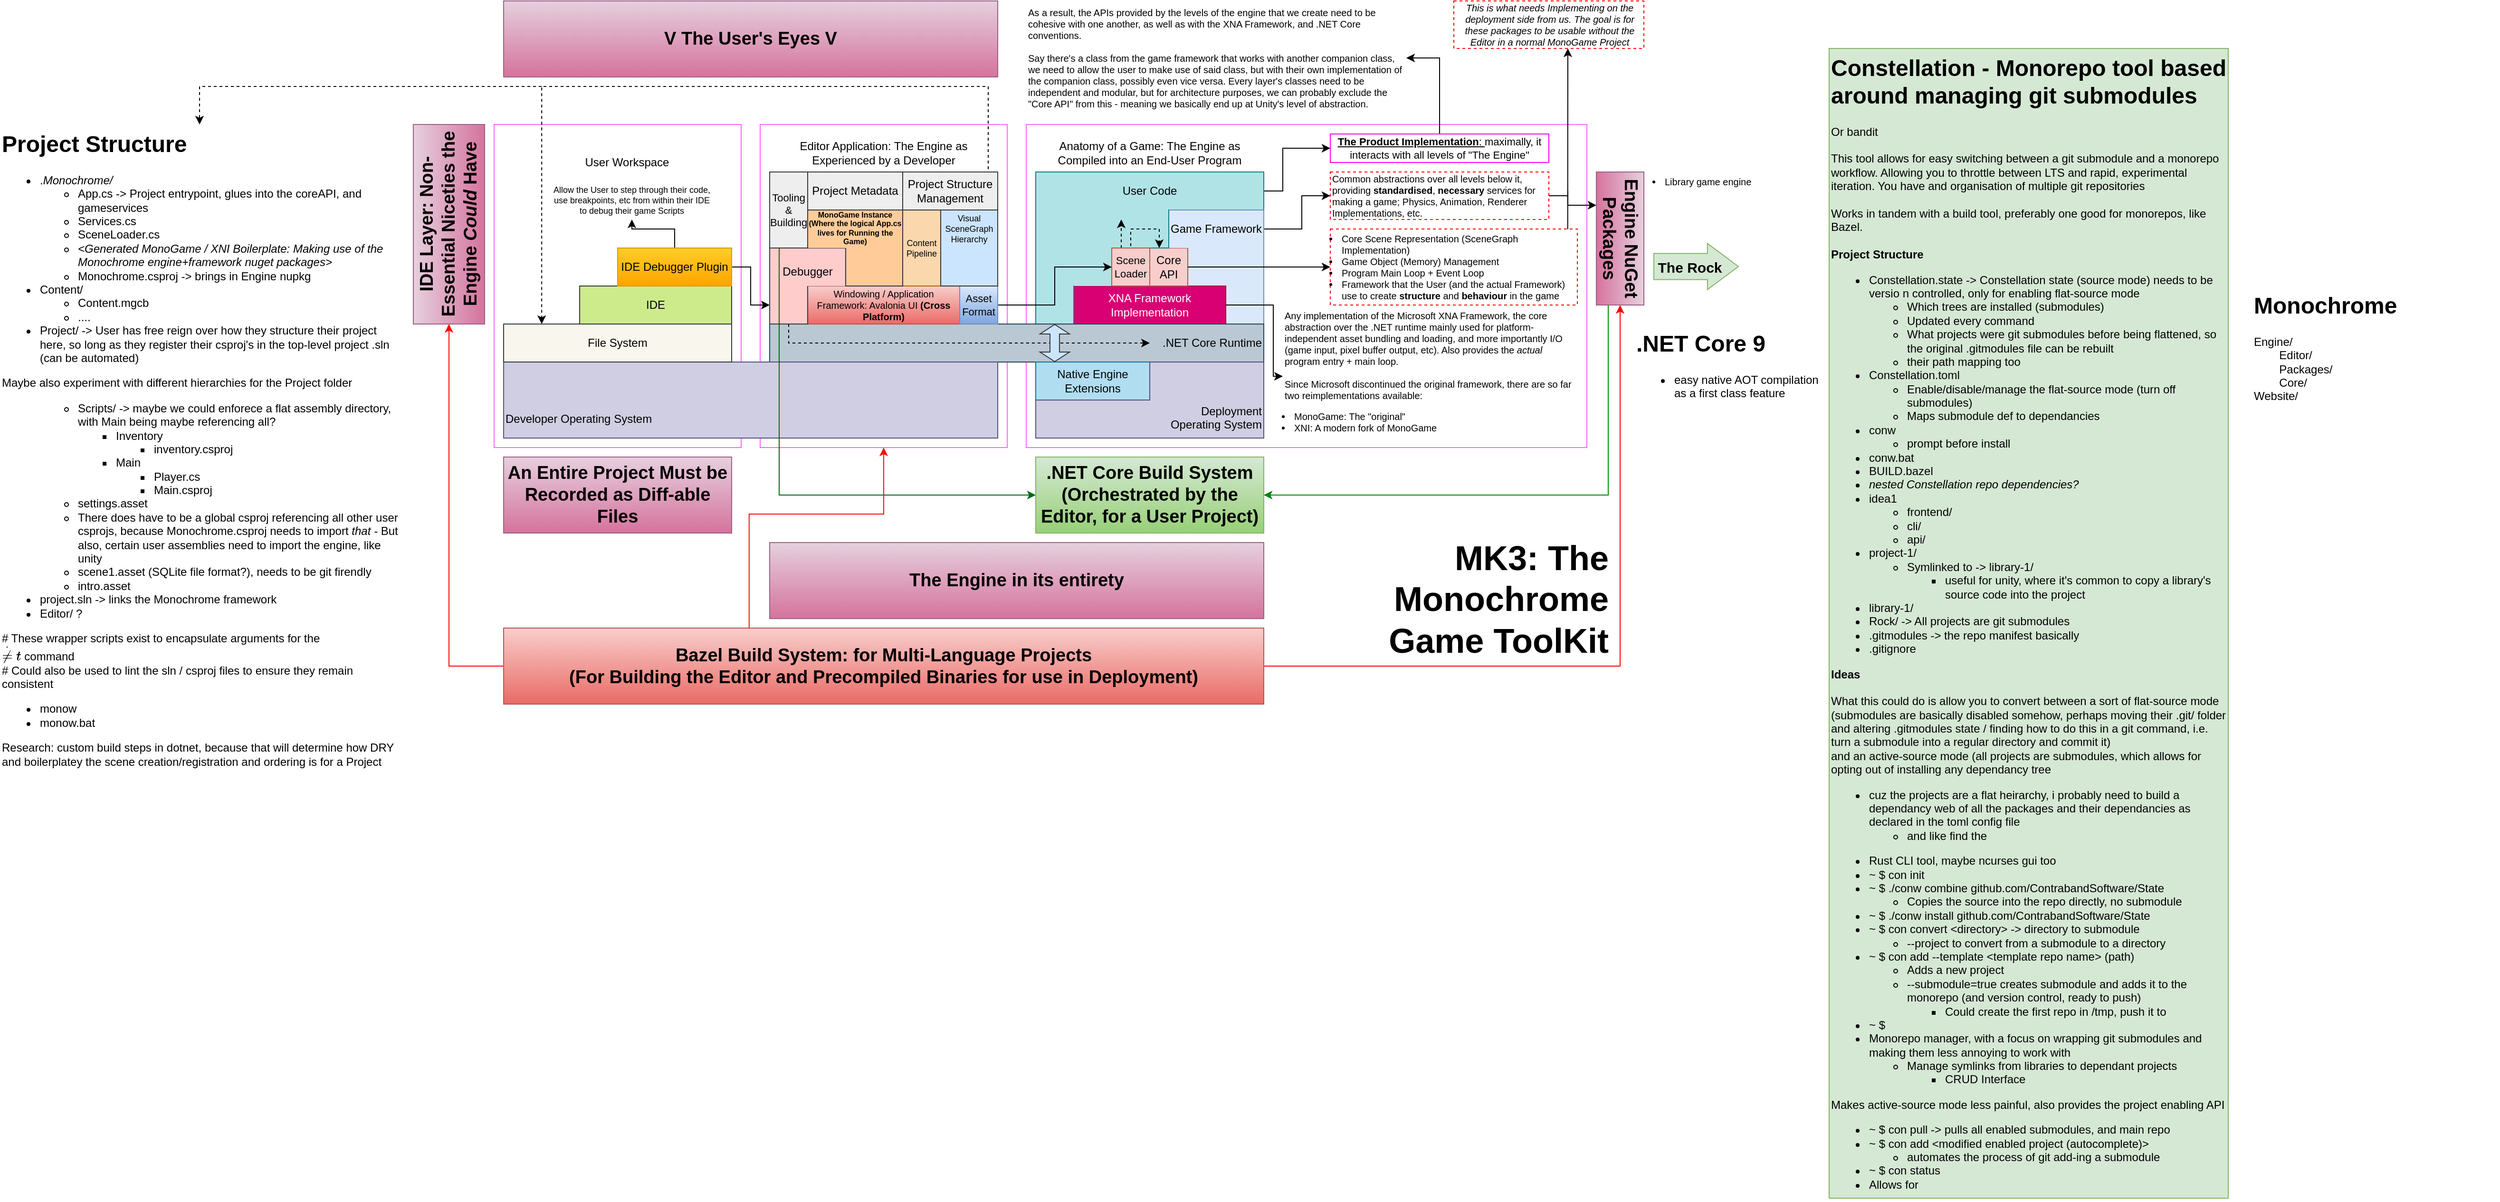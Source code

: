 <mxfile version="25.0.3">
  <diagram name="Page-1" id="nM8cbRk3KZLJgysnEEbO">
    <mxGraphModel dx="1878" dy="629" grid="1" gridSize="10" guides="1" tooltips="1" connect="1" arrows="1" fold="1" page="1" pageScale="1" pageWidth="850" pageHeight="1100" math="0" shadow="0">
      <root>
        <mxCell id="0" />
        <mxCell id="1" parent="0" />
        <mxCell id="u9vShqVt5peOWBlMv1Y0-67" value="" style="rounded=0;whiteSpace=wrap;html=1;fillColor=none;strokeColor=#FF66FF;" parent="1" vertex="1">
          <mxGeometry x="-130" y="150" width="260" height="340" as="geometry" />
        </mxCell>
        <mxCell id="u9vShqVt5peOWBlMv1Y0-78" value="IDE" style="rounded=0;whiteSpace=wrap;html=1;fillColor=#cdeb8b;strokeColor=#36393d;align=center;" parent="1" vertex="1">
          <mxGeometry x="-40" y="320" width="160" height="40" as="geometry" />
        </mxCell>
        <mxCell id="u9vShqVt5peOWBlMv1Y0-55" value="" style="rounded=0;whiteSpace=wrap;html=1;fillColor=none;strokeColor=#FF66FF;" parent="1" vertex="1">
          <mxGeometry x="150" y="150" width="260" height="340" as="geometry" />
        </mxCell>
        <mxCell id="u9vShqVt5peOWBlMv1Y0-54" value="" style="rounded=0;whiteSpace=wrap;html=1;fillColor=none;strokeColor=#FF66FF;" parent="1" vertex="1">
          <mxGeometry x="430" y="150" width="590" height="340" as="geometry" />
        </mxCell>
        <mxCell id="u9vShqVt5peOWBlMv1Y0-36" value="" style="shape=partialRectangle;whiteSpace=wrap;html=1;right=1;top=0;bottom=0;fillColor=#dae8fc;routingCenterX=-0.5;left=0;strokeColor=#6c8ebf;" parent="1" vertex="1">
          <mxGeometry x="640" y="320" width="40" height="40" as="geometry" />
        </mxCell>
        <mxCell id="u9vShqVt5peOWBlMv1Y0-15" value="" style="shape=partialRectangle;whiteSpace=wrap;html=1;right=1;top=0;bottom=0;fillColor=#dae8fc;routingCenterX=-0.5;left=0;strokeColor=#6c8ebf;" parent="1" vertex="1">
          <mxGeometry x="600" y="280" width="80" height="40" as="geometry" />
        </mxCell>
        <mxCell id="u9vShqVt5peOWBlMv1Y0-3" value="Editor Application: The Engine as Experienced by a Developer" style="text;html=1;align=center;verticalAlign=middle;whiteSpace=wrap;rounded=0;" parent="1" vertex="1">
          <mxGeometry x="160" y="160" width="240" height="40" as="geometry" />
        </mxCell>
        <mxCell id="u9vShqVt5peOWBlMv1Y0-4" value="XNA Framework Implementation" style="rounded=0;whiteSpace=wrap;html=1;fillColor=#d80073;fontColor=#ffffff;strokeColor=#A50040;" parent="1" vertex="1">
          <mxGeometry x="480" y="320" width="160" height="40" as="geometry" />
        </mxCell>
        <mxCell id="u9vShqVt5peOWBlMv1Y0-5" value="Core API" style="rounded=0;whiteSpace=wrap;html=1;fillColor=#f8cecc;strokeColor=#b85450;" parent="1" vertex="1">
          <mxGeometry x="560" y="280" width="40" height="40" as="geometry" />
        </mxCell>
        <mxCell id="u9vShqVt5peOWBlMv1Y0-43" style="edgeStyle=orthogonalEdgeStyle;rounded=0;orthogonalLoop=1;jettySize=auto;html=1;exitX=1;exitY=0.5;exitDx=0;exitDy=0;entryX=0;entryY=0.5;entryDx=0;entryDy=0;" parent="1" source="u9vShqVt5peOWBlMv1Y0-9" target="u9vShqVt5peOWBlMv1Y0-32" edge="1">
          <mxGeometry relative="1" as="geometry">
            <Array as="points">
              <mxPoint x="700" y="220" />
              <mxPoint x="700" y="175" />
            </Array>
          </mxGeometry>
        </mxCell>
        <mxCell id="u9vShqVt5peOWBlMv1Y0-9" value="User Code" style="shape=partialRectangle;whiteSpace=wrap;html=1;top=1;left=1;fillColor=#b0e3e6;bottom=0;strokeColor=#0e8088;" parent="1" vertex="1">
          <mxGeometry x="440" y="200" width="240" height="40" as="geometry" />
        </mxCell>
        <mxCell id="u9vShqVt5peOWBlMv1Y0-12" value="" style="shape=partialRectangle;whiteSpace=wrap;html=1;right=0;top=0;bottom=0;fillColor=#b0e3e6;routingCenterX=-0.5;strokeColor=#0e8088;" parent="1" vertex="1">
          <mxGeometry x="440" y="240" width="80" height="80" as="geometry" />
        </mxCell>
        <mxCell id="u9vShqVt5peOWBlMv1Y0-44" style="edgeStyle=orthogonalEdgeStyle;rounded=0;orthogonalLoop=1;jettySize=auto;html=1;exitX=1;exitY=0.5;exitDx=0;exitDy=0;entryX=0;entryY=0.5;entryDx=0;entryDy=0;" parent="1" source="u9vShqVt5peOWBlMv1Y0-14" target="u9vShqVt5peOWBlMv1Y0-34" edge="1">
          <mxGeometry relative="1" as="geometry">
            <Array as="points">
              <mxPoint x="720" y="260" />
              <mxPoint x="720" y="225" />
            </Array>
          </mxGeometry>
        </mxCell>
        <mxCell id="u9vShqVt5peOWBlMv1Y0-14" value="Game Framework" style="shape=partialRectangle;whiteSpace=wrap;html=1;bottom=0;top=1;fillColor=#dae8fc;strokeColor=#6c8ebf;" parent="1" vertex="1">
          <mxGeometry x="580" y="240" width="100" height="40" as="geometry" />
        </mxCell>
        <mxCell id="u9vShqVt5peOWBlMv1Y0-16" value="" style="shape=partialRectangle;whiteSpace=wrap;html=1;right=1;top=0;bottom=1;fillColor=#b0e3e6;routingCenterX=-0.5;left=0;strokeColor=#0e8088;" parent="1" vertex="1">
          <mxGeometry x="520" y="240" width="60" height="40" as="geometry" />
        </mxCell>
        <mxCell id="u9vShqVt5peOWBlMv1Y0-17" value="Anatomy of a Game: The Engine as Compiled into an End-User Program" style="text;html=1;align=center;verticalAlign=middle;whiteSpace=wrap;rounded=0;" parent="1" vertex="1">
          <mxGeometry x="440" y="160" width="240" height="40" as="geometry" />
        </mxCell>
        <mxCell id="u9vShqVt5peOWBlMv1Y0-19" value="" style="shape=partialRectangle;whiteSpace=wrap;html=1;right=1;top=0;bottom=0;fillColor=#b0e3e6;routingCenterX=-0.5;strokeColor=#0e8088;" parent="1" vertex="1">
          <mxGeometry x="440" y="320" width="40" height="40" as="geometry" />
        </mxCell>
        <mxCell id="u9vShqVt5peOWBlMv1Y0-20" value="&lt;div align=&quot;right&quot;&gt;.NET Core Runtime&lt;br&gt;&lt;/div&gt;" style="rounded=0;whiteSpace=wrap;html=1;fillColor=#bac8d3;strokeColor=#23445d;align=right;" parent="1" vertex="1">
          <mxGeometry x="160" y="360" width="520" height="40" as="geometry" />
        </mxCell>
        <mxCell id="u9vShqVt5peOWBlMv1Y0-50" style="edgeStyle=orthogonalEdgeStyle;rounded=0;orthogonalLoop=1;jettySize=auto;html=1;exitX=0.5;exitY=0;exitDx=0;exitDy=0;entryX=1;entryY=0.5;entryDx=0;entryDy=0;" parent="1" source="u9vShqVt5peOWBlMv1Y0-32" target="u9vShqVt5peOWBlMv1Y0-49" edge="1">
          <mxGeometry relative="1" as="geometry" />
        </mxCell>
        <mxCell id="u9vShqVt5peOWBlMv1Y0-32" value="&lt;u&gt;&lt;b&gt;The Product Implementation&lt;/b&gt;: &lt;/u&gt;maximally, it interacts with all levels of &quot;The Engine&quot;" style="text;html=1;align=center;verticalAlign=middle;whiteSpace=wrap;rounded=0;fontSize=11;fillColor=none;strokeColor=#FF00FF;" parent="1" vertex="1">
          <mxGeometry x="750" y="160" width="230" height="30" as="geometry" />
        </mxCell>
        <mxCell id="u9vShqVt5peOWBlMv1Y0-92" style="edgeStyle=orthogonalEdgeStyle;rounded=0;orthogonalLoop=1;jettySize=auto;html=1;exitX=0.961;exitY=0.001;exitDx=0;exitDy=0;entryX=0.6;entryY=1;entryDx=0;entryDy=0;exitPerimeter=0;entryPerimeter=0;" parent="1" source="u9vShqVt5peOWBlMv1Y0-33" target="u9vShqVt5peOWBlMv1Y0-91" edge="1">
          <mxGeometry relative="1" as="geometry">
            <Array as="points" />
          </mxGeometry>
        </mxCell>
        <mxCell id="u9vShqVt5peOWBlMv1Y0-33" value="&lt;ul style=&quot;padding-left: 10px;&quot;&gt;&lt;li&gt;&lt;font&gt;Core Scene Representation (SceneGraph Implementation)&lt;br&gt;&lt;/font&gt;&lt;/li&gt;&lt;li&gt;&lt;font&gt;Game Object (Memory) Management&lt;/font&gt;&lt;/li&gt;&lt;li&gt;&lt;font&gt;Program Main Loop + Event Loop&lt;/font&gt;&lt;/li&gt;&lt;li&gt;&lt;font&gt;Framework that the User (and the actual Framework) use to create &lt;b&gt;structure &lt;/b&gt;and &lt;b&gt;behaviour &lt;/b&gt;in the game&lt;br&gt;&lt;/font&gt;&lt;/li&gt;&lt;/ul&gt;" style="text;html=1;align=left;verticalAlign=middle;whiteSpace=wrap;rounded=0;fontSize=10;strokeColor=#FF0505;dashed=1;" parent="1" vertex="1">
          <mxGeometry x="750" y="260" width="260" height="80" as="geometry" />
        </mxCell>
        <mxCell id="u9vShqVt5peOWBlMv1Y0-93" style="edgeStyle=orthogonalEdgeStyle;rounded=0;orthogonalLoop=1;jettySize=auto;html=1;exitX=1;exitY=0.5;exitDx=0;exitDy=0;endArrow=none;endFill=0;" parent="1" source="u9vShqVt5peOWBlMv1Y0-34" edge="1">
          <mxGeometry relative="1" as="geometry">
            <mxPoint x="1000" y="225.047" as="targetPoint" />
          </mxGeometry>
        </mxCell>
        <mxCell id="u9vShqVt5peOWBlMv1Y0-34" value="&lt;font&gt;Common abstractions over all levels below it, providing &lt;b&gt;standardised&lt;/b&gt;, &lt;b&gt;necessary&lt;/b&gt; services for making a game; Physics, Animation, Renderer Implementations, etc.&lt;br&gt;&lt;/font&gt;" style="text;html=1;align=left;verticalAlign=middle;whiteSpace=wrap;rounded=0;strokeColor=#FF0000;fontSize=10;dashed=1;" parent="1" vertex="1">
          <mxGeometry x="750" y="200" width="230" height="50" as="geometry" />
        </mxCell>
        <mxCell id="u9vShqVt5peOWBlMv1Y0-39" value="Native Engine Extensions" style="rounded=0;whiteSpace=wrap;html=1;fillColor=#b1ddf0;strokeColor=#10739e;" parent="1" vertex="1">
          <mxGeometry x="440" y="400" width="120" height="40" as="geometry" />
        </mxCell>
        <mxCell id="u9vShqVt5peOWBlMv1Y0-40" value="" style="shape=partialRectangle;whiteSpace=wrap;html=1;right=1;top=1;bottom=0;fillColor=#d0cee2;routingCenterX=-0.5;left=1;strokeColor=#56517e;" parent="1" vertex="1">
          <mxGeometry x="560" y="400" width="120" height="40" as="geometry" />
        </mxCell>
        <mxCell id="u9vShqVt5peOWBlMv1Y0-41" value="&#xa;Deployment Operating System&#xa;&#xa;" style="shape=partialRectangle;whiteSpace=wrap;html=1;right=1;top=0;bottom=1;fillColor=#d0cee2;routingCenterX=-0.5;left=0;strokeColor=#56517e;align=right;verticalAlign=middle;spacingTop=11;" parent="1" vertex="1">
          <mxGeometry x="560" y="440" width="120" height="40" as="geometry" />
        </mxCell>
        <mxCell id="u9vShqVt5peOWBlMv1Y0-42" value="" style="shape=partialRectangle;whiteSpace=wrap;html=1;right=0;top=1;bottom=1;fillColor=#d0cee2;routingCenterX=-0.5;left=1;strokeColor=#56517e;align=right;" parent="1" vertex="1">
          <mxGeometry x="440" y="440" width="120" height="40" as="geometry" />
        </mxCell>
        <mxCell id="u9vShqVt5peOWBlMv1Y0-45" value="&lt;div&gt;Any implementation of the Microsoft XNA Framework, the core abstraction over the .NET runtime mainly used for platform-independent asset bundling and loading, and more importantly I/O (game input, pixel buffer output, etc). Also provides the &lt;i&gt;actual &lt;/i&gt;program entry + main loop.&lt;br&gt;&lt;/div&gt;&lt;div&gt;&lt;br&gt;&lt;/div&gt;&lt;div&gt;Since Microsoft discontinued the original framework, there are so far two reimplementations available:&lt;/div&gt;&lt;div&gt;&lt;ul style=&quot;padding-left: 10px;&quot;&gt;&lt;li&gt;MonoGame: The &quot;original&quot;&lt;/li&gt;&lt;li&gt;XNI: A modern fork of MonoGame&lt;br&gt;&lt;/li&gt;&lt;/ul&gt;&lt;/div&gt;" style="text;html=1;align=left;verticalAlign=middle;whiteSpace=wrap;rounded=0;fontSize=10;" parent="1" vertex="1">
          <mxGeometry x="700" y="350" width="310" height="130" as="geometry" />
        </mxCell>
        <mxCell id="u9vShqVt5peOWBlMv1Y0-47" style="edgeStyle=orthogonalEdgeStyle;rounded=0;orthogonalLoop=1;jettySize=auto;html=1;exitX=1;exitY=0.5;exitDx=0;exitDy=0;entryX=0;entryY=0.5;entryDx=0;entryDy=0;" parent="1" source="u9vShqVt5peOWBlMv1Y0-4" target="u9vShqVt5peOWBlMv1Y0-45" edge="1">
          <mxGeometry relative="1" as="geometry">
            <Array as="points">
              <mxPoint x="690" y="340" />
              <mxPoint x="690" y="415" />
            </Array>
          </mxGeometry>
        </mxCell>
        <mxCell id="u9vShqVt5peOWBlMv1Y0-28" style="edgeStyle=orthogonalEdgeStyle;rounded=0;orthogonalLoop=1;jettySize=auto;html=1;exitX=1;exitY=0.5;exitDx=0;exitDy=0;entryX=0;entryY=0.5;entryDx=0;entryDy=0;" parent="1" source="u9vShqVt5peOWBlMv1Y0-5" target="u9vShqVt5peOWBlMv1Y0-33" edge="1">
          <mxGeometry relative="1" as="geometry">
            <mxPoint x="720" y="300" as="targetPoint" />
            <mxPoint x="640" y="300" as="sourcePoint" />
            <Array as="points">
              <mxPoint x="740" y="300" />
              <mxPoint x="740" y="300" />
            </Array>
          </mxGeometry>
        </mxCell>
        <mxCell id="u9vShqVt5peOWBlMv1Y0-49" value="&lt;div&gt;As a result, the APIs provided by the levels of the engine that we create need to be cohesive with one another, as well as with the XNA Framework, and .NET Core conventions.&lt;/div&gt;&lt;div&gt;&lt;br&gt;&lt;/div&gt;&lt;div&gt;Say there&#39;s a class from the game framework that works with another companion class, we need to allow the user to make use of said class, but with their own implementation of the companion class, possibly even vice versa. Every layer&#39;s classes need to be independent and modular, but for architecture purposes, we can probably exclude the &quot;Core API&quot; from this - meaning we basically end up at Unity&#39;s level of abstraction.&lt;br&gt;&lt;/div&gt;" style="text;html=1;align=left;verticalAlign=middle;whiteSpace=wrap;rounded=0;fontSize=10;" parent="1" vertex="1">
          <mxGeometry x="430" y="20" width="400" height="120" as="geometry" />
        </mxCell>
        <mxCell id="u9vShqVt5peOWBlMv1Y0-59" style="edgeStyle=orthogonalEdgeStyle;rounded=0;orthogonalLoop=1;jettySize=auto;html=1;entryX=0.167;entryY=0.25;entryDx=0;entryDy=0;dashed=1;exitX=0.25;exitY=0;exitDx=0;exitDy=0;entryPerimeter=0;" parent="1" source="u9vShqVt5peOWBlMv1Y0-51" target="u9vShqVt5peOWBlMv1Y0-16" edge="1">
          <mxGeometry relative="1" as="geometry">
            <mxPoint x="500" y="260" as="sourcePoint" />
            <Array as="points">
              <mxPoint x="530" y="260" />
              <mxPoint x="530" y="260" />
            </Array>
          </mxGeometry>
        </mxCell>
        <mxCell id="u9vShqVt5peOWBlMv1Y0-61" style="edgeStyle=orthogonalEdgeStyle;rounded=0;orthogonalLoop=1;jettySize=auto;html=1;entryX=0.25;entryY=0;entryDx=0;entryDy=0;dashed=1;exitX=0.5;exitY=1;exitDx=0;exitDy=0;" parent="1" source="u9vShqVt5peOWBlMv1Y0-16" target="u9vShqVt5peOWBlMv1Y0-5" edge="1">
          <mxGeometry relative="1" as="geometry">
            <mxPoint x="510" y="260" as="sourcePoint" />
            <Array as="points">
              <mxPoint x="540" y="280" />
              <mxPoint x="540" y="260" />
              <mxPoint x="570" y="260" />
            </Array>
          </mxGeometry>
        </mxCell>
        <mxCell id="u9vShqVt5peOWBlMv1Y0-51" value="Scene Loader" style="rounded=0;whiteSpace=wrap;html=1;fillColor=#f8cecc;strokeColor=#b85450;fontSize=11;" parent="1" vertex="1">
          <mxGeometry x="520" y="280" width="40" height="40" as="geometry" />
        </mxCell>
        <mxCell id="u9vShqVt5peOWBlMv1Y0-66" value="" style="endArrow=classic;html=1;rounded=0;dashed=1;" parent="1" edge="1">
          <mxGeometry width="50" height="50" relative="1" as="geometry">
            <mxPoint x="180" y="360" as="sourcePoint" />
            <mxPoint x="560" y="380" as="targetPoint" />
            <Array as="points">
              <mxPoint x="180" y="380" />
            </Array>
          </mxGeometry>
        </mxCell>
        <mxCell id="u9vShqVt5peOWBlMv1Y0-52" value="" style="shape=partialRectangle;whiteSpace=wrap;html=1;right=1;top=1;bottom=0;fillColor=#d0cee2;routingCenterX=-0.5;left=1;strokeColor=#56517e;align=center;" parent="1" vertex="1">
          <mxGeometry x="-120" y="400" width="520" height="40" as="geometry" />
        </mxCell>
        <mxCell id="u9vShqVt5peOWBlMv1Y0-53" value="Developer Operating System" style="shape=partialRectangle;whiteSpace=wrap;html=1;right=1;top=0;bottom=1;fillColor=#d0cee2;routingCenterX=-0.5;left=1;strokeColor=#56517e;align=left;" parent="1" vertex="1">
          <mxGeometry x="-120" y="440" width="520" height="40" as="geometry" />
        </mxCell>
        <mxCell id="u9vShqVt5peOWBlMv1Y0-56" value="Windowing / Application Framework: Avalonia UI &lt;b&gt;(Cross Platform)&lt;/b&gt;" style="rounded=0;whiteSpace=wrap;html=1;fillColor=#f8cecc;strokeColor=#b85450;gradientColor=#ea6b66;fontSize=10;" parent="1" vertex="1">
          <mxGeometry x="200" y="320" width="160" height="40" as="geometry" />
        </mxCell>
        <mxCell id="u9vShqVt5peOWBlMv1Y0-58" style="edgeStyle=orthogonalEdgeStyle;rounded=0;orthogonalLoop=1;jettySize=auto;html=1;exitX=1;exitY=0.5;exitDx=0;exitDy=0;entryX=0;entryY=0.5;entryDx=0;entryDy=0;" parent="1" source="u9vShqVt5peOWBlMv1Y0-57" target="u9vShqVt5peOWBlMv1Y0-51" edge="1">
          <mxGeometry relative="1" as="geometry">
            <Array as="points">
              <mxPoint x="460" y="340" />
              <mxPoint x="460" y="300" />
            </Array>
          </mxGeometry>
        </mxCell>
        <mxCell id="u9vShqVt5peOWBlMv1Y0-57" value="Asset Format" style="rounded=0;whiteSpace=wrap;html=1;fillColor=#dae8fc;strokeColor=#6c8ebf;gradientColor=#7ea6e0;fontSize=11;" parent="1" vertex="1">
          <mxGeometry x="360" y="320" width="40" height="40" as="geometry" />
        </mxCell>
        <mxCell id="u9vShqVt5peOWBlMv1Y0-60" value="The Engine in its entirety" style="rounded=0;whiteSpace=wrap;html=1;fillColor=#e6d0de;gradientColor=#d5739d;strokeColor=#996185;verticalAlign=middle;fontSize=19;fontStyle=1" parent="1" vertex="1">
          <mxGeometry x="160" y="590" width="520" height="80" as="geometry" />
        </mxCell>
        <mxCell id="u9vShqVt5peOWBlMv1Y0-63" value="" style="shape=partialRectangle;whiteSpace=wrap;html=1;right=1;top=0;bottom=1;fillColor=#ffcccc;routingCenterX=-0.5;strokeColor=#36393d;left=1;" parent="1" vertex="1">
          <mxGeometry x="160" y="320" width="40" height="40" as="geometry" />
        </mxCell>
        <mxCell id="u9vShqVt5peOWBlMv1Y0-64" value="&lt;br&gt;Debugger&lt;div&gt;&lt;br/&gt;&lt;/div&gt;" style="shape=partialRectangle;whiteSpace=wrap;html=1;right=1;top=1;bottom=0;fillColor=#ffcccc;routingCenterX=-0.5;strokeColor=#36393d;left=1;verticalAlign=middle;spacingTop=10;" parent="1" vertex="1">
          <mxGeometry x="160" y="280" width="80" height="40" as="geometry" />
        </mxCell>
        <mxCell id="u9vShqVt5peOWBlMv1Y0-48" value="" style="shape=flexArrow;endArrow=classic;startArrow=classic;html=1;rounded=0;endSize=3;startSize=3;fillColor=#cce5ff;strokeColor=#36393d;" parent="1" target="u9vShqVt5peOWBlMv1Y0-19" edge="1">
          <mxGeometry width="100" height="100" relative="1" as="geometry">
            <mxPoint x="460" y="400" as="sourcePoint" />
            <mxPoint x="560" y="300" as="targetPoint" />
          </mxGeometry>
        </mxCell>
        <mxCell id="u9vShqVt5peOWBlMv1Y0-68" value="&lt;div&gt;MK3: The Monochrome Game ToolKit&lt;/div&gt;&lt;div&gt;&lt;br&gt;&lt;/div&gt;" style="text;html=1;align=right;verticalAlign=bottom;whiteSpace=wrap;rounded=0;fontStyle=1;fontSize=36;" parent="1" vertex="1">
          <mxGeometry x="715" y="580" width="330" height="180" as="geometry" />
        </mxCell>
        <mxCell id="u9vShqVt5peOWBlMv1Y0-70" value="Content Pipeline" style="rounded=0;whiteSpace=wrap;html=1;fillColor=#fad7ac;strokeColor=#b46504;fontSize=9;" parent="1" vertex="1">
          <mxGeometry x="300" y="240" width="40" height="80" as="geometry" />
        </mxCell>
        <mxCell id="u9vShqVt5peOWBlMv1Y0-71" value="" style="shape=partialRectangle;whiteSpace=wrap;html=1;right=1;top=0;bottom=1;fillColor=#cce5ff;routingCenterX=-0.5;strokeColor=#36393d;left=1;" parent="1" vertex="1">
          <mxGeometry x="340" y="280" width="60" height="40" as="geometry" />
        </mxCell>
        <mxCell id="u9vShqVt5peOWBlMv1Y0-72" value="&lt;br&gt;&lt;div&gt;Visual SceneGraph Hierarchy&lt;br&gt;&lt;/div&gt;&lt;div&gt;&lt;br&gt;&lt;/div&gt;" style="shape=partialRectangle;whiteSpace=wrap;html=1;right=1;top=1;bottom=0;fillColor=#cce5ff;routingCenterX=-0.5;strokeColor=#36393d;left=1;fontSize=9;spacingTop=0;" parent="1" vertex="1">
          <mxGeometry x="340" y="240" width="60" height="40" as="geometry" />
        </mxCell>
        <mxCell id="u9vShqVt5peOWBlMv1Y0-82" style="edgeStyle=orthogonalEdgeStyle;rounded=0;orthogonalLoop=1;jettySize=auto;html=1;exitX=0.75;exitY=0;exitDx=0;exitDy=0;entryX=0.167;entryY=0;entryDx=0;entryDy=0;entryPerimeter=0;dashed=1;" parent="1" source="u9vShqVt5peOWBlMv1Y0-73" target="u9vShqVt5peOWBlMv1Y0-81" edge="1">
          <mxGeometry relative="1" as="geometry">
            <mxPoint x="-80" y="280" as="targetPoint" />
            <Array as="points">
              <mxPoint x="390" y="200" />
              <mxPoint x="390" y="110" />
              <mxPoint x="-80" y="110" />
            </Array>
          </mxGeometry>
        </mxCell>
        <mxCell id="u9vShqVt5peOWBlMv1Y0-73" value="Project Structure Management" style="rounded=0;whiteSpace=wrap;html=1;fillColor=#eeeeee;strokeColor=#36393d;" parent="1" vertex="1">
          <mxGeometry x="300" y="200" width="100" height="40" as="geometry" />
        </mxCell>
        <UserObject label="" link="&#xa;&lt;font style=&quot;font-size: 11px;&quot;&gt;MonoGame Instance (Where the logical App.cs lives for Running the Game)&lt;/font&gt;&#xa;&#xa;" id="u9vShqVt5peOWBlMv1Y0-74">
          <mxCell style="shape=partialRectangle;whiteSpace=wrap;html=1;right=1;top=0;bottom=1;fillColor=#ffcc99;routingCenterX=-0.5;strokeColor=#36393d;left=1;" parent="1" vertex="1">
            <mxGeometry x="240" y="280" width="60" height="40" as="geometry" />
          </mxCell>
        </UserObject>
        <UserObject label="&#xa;&lt;font&gt;MonoGame Instance (Where the logical App.cs lives for Running the Game)&lt;/font&gt;&#xa;&#xa;" link="&#xa;&lt;font style=&quot;font-size: 11px;&quot;&gt;MonoGame Instance (Where the logical App.cs lives for Running the Game)&lt;/font&gt;&#xa;&#xa;" id="u9vShqVt5peOWBlMv1Y0-75">
          <mxCell style="shape=partialRectangle;whiteSpace=wrap;html=1;right=1;top=1;bottom=0;fillColor=#ffcc99;routingCenterX=-0.5;strokeColor=#36393d;left=1;fontSize=8;spacingTop=7;fontStyle=1" parent="1" vertex="1">
            <mxGeometry x="200" y="240" width="100" height="40" as="geometry" />
          </mxCell>
        </UserObject>
        <mxCell id="u9vShqVt5peOWBlMv1Y0-76" value="Project Metadata" style="rounded=0;whiteSpace=wrap;html=1;fillColor=#eeeeee;strokeColor=#36393d;" parent="1" vertex="1">
          <mxGeometry x="200" y="200" width="100" height="40" as="geometry" />
        </mxCell>
        <mxCell id="u9vShqVt5peOWBlMv1Y0-98" style="edgeStyle=orthogonalEdgeStyle;rounded=0;orthogonalLoop=1;jettySize=auto;html=1;exitX=0.25;exitY=1;exitDx=0;exitDy=0;entryX=0;entryY=0.5;entryDx=0;entryDy=0;strokeColor=#02691A;" parent="1" source="u9vShqVt5peOWBlMv1Y0-77" target="u9vShqVt5peOWBlMv1Y0-95" edge="1">
          <mxGeometry relative="1" as="geometry">
            <mxPoint x="370" y="540" as="targetPoint" />
            <Array as="points">
              <mxPoint x="170" y="540" />
            </Array>
          </mxGeometry>
        </mxCell>
        <mxCell id="u9vShqVt5peOWBlMv1Y0-77" value="Tooling &amp;amp; Building" style="rounded=0;whiteSpace=wrap;html=1;fillColor=#eeeeee;strokeColor=#36393d;fontSize=11;" parent="1" vertex="1">
          <mxGeometry x="160" y="200" width="40" height="80" as="geometry" />
        </mxCell>
        <mxCell id="u9vShqVt5peOWBlMv1Y0-80" style="edgeStyle=orthogonalEdgeStyle;rounded=0;orthogonalLoop=1;jettySize=auto;html=1;exitX=1;exitY=0.5;exitDx=0;exitDy=0;entryX=0;entryY=0.5;entryDx=0;entryDy=0;" parent="1" source="u9vShqVt5peOWBlMv1Y0-79" target="u9vShqVt5peOWBlMv1Y0-63" edge="1">
          <mxGeometry relative="1" as="geometry" />
        </mxCell>
        <mxCell id="u9vShqVt5peOWBlMv1Y0-87" style="edgeStyle=orthogonalEdgeStyle;rounded=0;orthogonalLoop=1;jettySize=auto;html=1;exitX=0.5;exitY=0;exitDx=0;exitDy=0;entryX=0.5;entryY=1;entryDx=0;entryDy=0;" parent="1" source="u9vShqVt5peOWBlMv1Y0-79" target="u9vShqVt5peOWBlMv1Y0-86" edge="1">
          <mxGeometry relative="1" as="geometry" />
        </mxCell>
        <mxCell id="u9vShqVt5peOWBlMv1Y0-79" value="IDE Debugger Plugin" style="rounded=0;whiteSpace=wrap;html=1;fillColor=#ffcd28;strokeColor=#d79b00;align=center;gradientColor=#ffa500;" parent="1" vertex="1">
          <mxGeometry y="280" width="120" height="40" as="geometry" />
        </mxCell>
        <mxCell id="u9vShqVt5peOWBlMv1Y0-81" value="File System" style="rounded=0;whiteSpace=wrap;html=1;fillColor=#f9f7ed;strokeColor=#36393d;align=center;" parent="1" vertex="1">
          <mxGeometry x="-120" y="360" width="240" height="40" as="geometry" />
        </mxCell>
        <mxCell id="u9vShqVt5peOWBlMv1Y0-84" value="V The User&#39;s Eyes V" style="rounded=0;whiteSpace=wrap;html=1;fillColor=#e6d0de;gradientColor=#d5739d;strokeColor=#996185;verticalAlign=middle;fontSize=19;fontStyle=1" parent="1" vertex="1">
          <mxGeometry x="-120" y="20" width="520" height="80" as="geometry" />
        </mxCell>
        <mxCell id="u9vShqVt5peOWBlMv1Y0-85" value="IDE Layer: Non-Essential Niceties the Engine &lt;i&gt;Could &lt;/i&gt;Have" style="rounded=0;whiteSpace=wrap;html=1;fillColor=#e6d0de;gradientColor=#d5739d;strokeColor=#996185;verticalAlign=middle;fontSize=19;fontStyle=1;rotation=-90;" parent="1" vertex="1">
          <mxGeometry x="-282.5" y="217.5" width="210" height="75" as="geometry" />
        </mxCell>
        <mxCell id="u9vShqVt5peOWBlMv1Y0-86" value="Allow the User to step through their code, use breakpoints, etc from within their IDE to debug their game Scripts" style="text;html=1;align=center;verticalAlign=middle;whiteSpace=wrap;rounded=0;fontSize=9;" parent="1" vertex="1">
          <mxGeometry x="-70" y="210" width="170" height="40" as="geometry" />
        </mxCell>
        <mxCell id="u9vShqVt5peOWBlMv1Y0-88" value="An Entire Project Must be Recorded as Diff-able Files" style="rounded=0;whiteSpace=wrap;html=1;fillColor=#e6d0de;gradientColor=#d5739d;strokeColor=#996185;verticalAlign=middle;fontSize=19;fontStyle=1" parent="1" vertex="1">
          <mxGeometry x="-120" y="500" width="240" height="80" as="geometry" />
        </mxCell>
        <mxCell id="u9vShqVt5peOWBlMv1Y0-89" value="User Workspace" style="text;html=1;align=center;verticalAlign=middle;whiteSpace=wrap;rounded=0;" parent="1" vertex="1">
          <mxGeometry x="-110" y="170" width="240" height="40" as="geometry" />
        </mxCell>
        <mxCell id="u9vShqVt5peOWBlMv1Y0-91" value="&lt;div align=&quot;center&quot;&gt;This is what needs Implementing on the deployment side from us. The goal is for these packages to be usable without the Editor in a normal MonoGame Project&lt;br&gt;&lt;/div&gt;" style="text;html=1;align=left;verticalAlign=middle;whiteSpace=wrap;rounded=0;strokeColor=#FF0000;fontSize=10;dashed=1;fontStyle=2" parent="1" vertex="1">
          <mxGeometry x="880" y="20" width="200" height="50" as="geometry" />
        </mxCell>
        <mxCell id="u9vShqVt5peOWBlMv1Y0-102" style="edgeStyle=orthogonalEdgeStyle;rounded=0;orthogonalLoop=1;jettySize=auto;html=1;exitX=1;exitY=0.5;exitDx=0;exitDy=0;entryX=1;entryY=0.5;entryDx=0;entryDy=0;strokeColor=#FF0000;" parent="1" source="u9vShqVt5peOWBlMv1Y0-94" target="u9vShqVt5peOWBlMv1Y0-97" edge="1">
          <mxGeometry relative="1" as="geometry" />
        </mxCell>
        <mxCell id="u9vShqVt5peOWBlMv1Y0-103" style="edgeStyle=orthogonalEdgeStyle;rounded=0;orthogonalLoop=1;jettySize=auto;html=1;exitX=0.323;exitY=0.023;exitDx=0;exitDy=0;entryX=0.5;entryY=1;entryDx=0;entryDy=0;strokeColor=#FF0A0A;exitPerimeter=0;" parent="1" source="u9vShqVt5peOWBlMv1Y0-94" target="u9vShqVt5peOWBlMv1Y0-55" edge="1">
          <mxGeometry relative="1" as="geometry">
            <Array as="points">
              <mxPoint x="138" y="560" />
              <mxPoint x="280" y="560" />
            </Array>
          </mxGeometry>
        </mxCell>
        <mxCell id="u9vShqVt5peOWBlMv1Y0-105" style="edgeStyle=orthogonalEdgeStyle;rounded=0;orthogonalLoop=1;jettySize=auto;html=1;exitX=0;exitY=0.5;exitDx=0;exitDy=0;entryX=0;entryY=0.5;entryDx=0;entryDy=0;strokeColor=#FF0505;" parent="1" source="u9vShqVt5peOWBlMv1Y0-94" target="u9vShqVt5peOWBlMv1Y0-85" edge="1">
          <mxGeometry relative="1" as="geometry" />
        </mxCell>
        <mxCell id="u9vShqVt5peOWBlMv1Y0-94" value="&lt;div&gt;Bazel Build System: for Multi-Language Projects &lt;br&gt;&lt;/div&gt;&lt;div&gt;(For Building the Editor and Precompiled Binaries for use in Deployment)&lt;/div&gt;" style="rounded=0;whiteSpace=wrap;html=1;fillColor=#f8cecc;gradientColor=#ea6b66;strokeColor=#b85450;verticalAlign=middle;fontSize=19;fontStyle=1" parent="1" vertex="1">
          <mxGeometry x="-120" y="680" width="800" height="80" as="geometry" />
        </mxCell>
        <mxCell id="u9vShqVt5peOWBlMv1Y0-95" value="&lt;div&gt;.NET Core Build System&lt;/div&gt;&lt;div&gt;(Orchestrated by the Editor, for a User Project)&lt;br&gt;&lt;/div&gt;" style="rounded=0;whiteSpace=wrap;html=1;fillColor=#d5e8d4;gradientColor=#97d077;strokeColor=#82b366;verticalAlign=middle;fontSize=19;fontStyle=1" parent="1" vertex="1">
          <mxGeometry x="440" y="500" width="240" height="80" as="geometry" />
        </mxCell>
        <mxCell id="u9vShqVt5peOWBlMv1Y0-100" style="edgeStyle=orthogonalEdgeStyle;rounded=0;orthogonalLoop=1;jettySize=auto;html=1;exitX=0.25;exitY=1;exitDx=0;exitDy=0;endArrow=none;endFill=0;startArrow=classic;startFill=1;" parent="1" source="u9vShqVt5peOWBlMv1Y0-97" edge="1">
          <mxGeometry relative="1" as="geometry">
            <mxPoint x="1000" y="220" as="targetPoint" />
          </mxGeometry>
        </mxCell>
        <mxCell id="u9vShqVt5peOWBlMv1Y0-104" style="edgeStyle=orthogonalEdgeStyle;rounded=0;orthogonalLoop=1;jettySize=auto;html=1;exitX=1;exitY=0.75;exitDx=0;exitDy=0;entryX=1;entryY=0.5;entryDx=0;entryDy=0;strokeColor=#008709;" parent="1" source="u9vShqVt5peOWBlMv1Y0-97" target="u9vShqVt5peOWBlMv1Y0-95" edge="1">
          <mxGeometry relative="1" as="geometry" />
        </mxCell>
        <mxCell id="u9vShqVt5peOWBlMv1Y0-97" value="Engine NuGet Packages" style="rounded=0;whiteSpace=wrap;html=1;fillColor=#e6d0de;gradientColor=#d5739d;strokeColor=#996185;verticalAlign=middle;fontSize=19;fontStyle=1;rotation=90;" parent="1" vertex="1">
          <mxGeometry x="985" y="245" width="140" height="50" as="geometry" />
        </mxCell>
        <mxCell id="-68dOCi3IrNNQ7BmsPBV-1" value="&lt;h1 style=&quot;margin-top: 0px;&quot;&gt;Project Structure&lt;br&gt;&lt;/h1&gt;&lt;ul&gt;&lt;li&gt;.&lt;i&gt;Monochrome/&lt;/i&gt;&lt;/li&gt;&lt;ul&gt;&lt;li&gt;App.cs -&amp;gt; Project entrypoint, glues into the coreAPI, and gameservices&lt;br&gt;&lt;/li&gt;&lt;li&gt;Services.cs&lt;/li&gt;&lt;li&gt;SceneLoader.cs&lt;br&gt;&lt;/li&gt;&lt;li&gt;&lt;i&gt;&amp;lt;Generated MonoGame / XNI Boilerplate: Making use of the Monochrome engine+framework nuget packages&amp;gt;&lt;/i&gt;&lt;br&gt;&lt;/li&gt;&lt;li&gt;Monochrome.csproj -&amp;gt; brings in Engine nupkg&lt;br&gt;&lt;/li&gt;&lt;/ul&gt;&lt;li&gt;Content/&lt;/li&gt;&lt;ul&gt;&lt;li&gt;Content.mgcb&lt;/li&gt;&lt;li&gt;....&lt;br&gt;&lt;/li&gt;&lt;/ul&gt;&lt;li&gt;Project/ -&amp;gt; User has free reign over how they structure their project here, so long as they register their csproj&#39;s in the top-level project .sln (can be automated)&lt;/li&gt;&lt;/ul&gt;&lt;div&gt;Maybe also experiment with different hierarchies for the Project folder&lt;br&gt;&lt;/div&gt;&lt;ul&gt;&lt;ul&gt;&lt;li&gt;Scripts/ -&amp;gt; maybe we could enforece a flat assembly directory, with Main being maybe referencing all?&lt;br&gt;&lt;/li&gt;&lt;ul&gt;&lt;li&gt;Inventory&lt;/li&gt;&lt;ul&gt;&lt;li&gt;inventory.csproj&lt;/li&gt;&lt;/ul&gt;&lt;li&gt;Main&lt;/li&gt;&lt;ul&gt;&lt;li&gt;Player.cs&lt;/li&gt;&lt;li&gt;Main.csproj&lt;br&gt;&lt;/li&gt;&lt;/ul&gt;&lt;/ul&gt;&lt;li&gt;settings.asset&lt;/li&gt;&lt;li&gt;There does have to be a global csproj referencing all other user csprojs, because Monochrome.csproj needs to import &lt;i&gt;that - &lt;/i&gt;But also, certain user assemblies need to import the engine, like unity&lt;br&gt;&lt;/li&gt;&lt;li&gt;scene1.asset (SQLite file format?), needs to be git firendly&lt;br&gt;&lt;/li&gt;&lt;li&gt;intro.asset&lt;br&gt;&lt;/li&gt;&lt;/ul&gt;&lt;li&gt;project.sln -&amp;gt; links the Monochrome framework&lt;/li&gt;&lt;li&gt;Editor/ ?&lt;br&gt;&lt;/li&gt;&lt;/ul&gt;&lt;div&gt;# These wrapper scripts exist to encapsulate arguments for the&lt;/div&gt;&lt;div&gt;`dotnet` command&lt;/div&gt;&lt;div&gt;# Could also be used to lint the sln / csproj files to ensure they remain consistent&lt;br&gt;&lt;/div&gt;&lt;ul&gt;&lt;li&gt;monow&lt;/li&gt;&lt;li&gt;monow.bat&lt;/li&gt;&lt;/ul&gt;&lt;div&gt;Research: custom build steps in dotnet, because that will determine how DRY and boilerplatey the scene creation/registration and ordering is for a Project&lt;br&gt;&lt;/div&gt;" style="text;html=1;whiteSpace=wrap;overflow=hidden;rounded=0;" parent="1" vertex="1">
          <mxGeometry x="-650" y="150" width="420" height="730" as="geometry" />
        </mxCell>
        <mxCell id="-68dOCi3IrNNQ7BmsPBV-2" value="&lt;h1 style=&quot;margin-top: 0px;&quot;&gt;.NET Core 9&lt;/h1&gt;&lt;div&gt;&lt;ul&gt;&lt;li&gt;easy native AOT compilation as a first class feature&lt;br&gt;&lt;/li&gt;&lt;/ul&gt;&lt;/div&gt;" style="text;html=1;whiteSpace=wrap;overflow=hidden;rounded=0;" parent="1" vertex="1">
          <mxGeometry x="1070" y="360" width="205" height="167.5" as="geometry" />
        </mxCell>
        <mxCell id="-68dOCi3IrNNQ7BmsPBV-4" value="" style="endArrow=classic;html=1;rounded=0;dashed=1;entryX=0.5;entryY=0;entryDx=0;entryDy=0;" parent="1" target="-68dOCi3IrNNQ7BmsPBV-1" edge="1">
          <mxGeometry width="50" height="50" relative="1" as="geometry">
            <mxPoint x="-80" y="110" as="sourcePoint" />
            <mxPoint x="-470" y="110" as="targetPoint" />
            <Array as="points">
              <mxPoint x="-440" y="110" />
            </Array>
          </mxGeometry>
        </mxCell>
        <mxCell id="MBKb7I_WnDLtwUKQq6m0-1" value="&lt;ul style=&quot;padding-left: 10px;&quot;&gt;&lt;li&gt;Library game engine&lt;/li&gt;&lt;/ul&gt;" style="text;html=1;align=left;verticalAlign=middle;whiteSpace=wrap;rounded=0;fontSize=10;strokeColor=none;dashed=1;" parent="1" vertex="1">
          <mxGeometry x="1090" y="170" width="110" height="80" as="geometry" />
        </mxCell>
        <mxCell id="MBKb7I_WnDLtwUKQq6m0-3" value="The Rock" style="shape=flexArrow;endArrow=classic;html=1;rounded=0;labelBackgroundColor=none;width=27.429;endSize=10.526;fillColor=#d5e8d4;strokeColor=#82b366;fontStyle=1;fontSize=15;" parent="1" edge="1">
          <mxGeometry x="-0.167" width="50" height="50" relative="1" as="geometry">
            <mxPoint x="1090" y="299.5" as="sourcePoint" />
            <mxPoint x="1180" y="299.5" as="targetPoint" />
            <mxPoint as="offset" />
          </mxGeometry>
        </mxCell>
        <mxCell id="EH3ZiSWcD8K-tM8Clu79-1" value="&lt;h1 style=&quot;margin-top: 0px;&quot;&gt;Constellation - Monorepo tool based around managing git submodules&lt;/h1&gt;&lt;div&gt;Or bandit&lt;/div&gt;&lt;div&gt;&lt;br&gt;&lt;/div&gt;&lt;div&gt;This tool allows for easy switching between a git submodule and a monorepo workflow. Allowing you to throttle between LTS and rapid, experimental iteration. You have and organisation of multiple git repositories&lt;br&gt;&lt;/div&gt;&lt;div&gt;&lt;br&gt;&lt;/div&gt;&lt;div&gt;Works in tandem with a build tool, preferably one good for monorepos, like Bazel.&lt;br&gt;&lt;/div&gt;&lt;div&gt;&lt;br&gt;&lt;/div&gt;&lt;div&gt;&lt;b&gt;Project Structure&lt;/b&gt;&lt;br&gt;&lt;/div&gt;&lt;ul&gt;&lt;li&gt;Constellation.state -&amp;gt; Constellation state (source mode) needs to be versio n controlled, only for enabling flat-source mode&lt;br&gt;&lt;/li&gt;&lt;ul&gt;&lt;li&gt;Which trees are installed (submodules)&lt;/li&gt;&lt;li&gt;Updated every command&lt;/li&gt;&lt;li&gt;What projects were git submodules before being flattened, so the original .gitmodules file can be rebuilt&lt;/li&gt;&lt;li&gt;their path mapping too&lt;br&gt;&lt;/li&gt;&lt;/ul&gt;&lt;li&gt;Constellation.toml&lt;/li&gt;&lt;ul&gt;&lt;li&gt;Enable/disable/manage the flat-source mode (turn off submodules)&lt;/li&gt;&lt;li&gt;Maps submodule def to dependancies&lt;br&gt;&lt;/li&gt;&lt;/ul&gt;&lt;li&gt;conw&lt;/li&gt;&lt;ul&gt;&lt;li&gt;prompt before install&lt;br&gt;&lt;/li&gt;&lt;/ul&gt;&lt;li&gt;conw.bat&lt;br&gt;&lt;/li&gt;&lt;li&gt;BUILD.bazel&lt;/li&gt;&lt;li&gt;&lt;i&gt;nested Constellation repo dependencies?&lt;/i&gt;&lt;br&gt;&lt;/li&gt;&lt;li&gt;idea1&lt;/li&gt;&lt;ul&gt;&lt;li&gt;frontend/&lt;/li&gt;&lt;li&gt;cli/&lt;/li&gt;&lt;li&gt;api/&lt;br&gt;&lt;/li&gt;&lt;/ul&gt;&lt;li&gt;project-1/&lt;/li&gt;&lt;ul&gt;&lt;li&gt;Symlinked to -&amp;gt; library-1/&lt;/li&gt;&lt;ul&gt;&lt;li&gt;useful for unity, where it&#39;s common to copy a library&#39;s source code into the project&lt;br&gt;&lt;/li&gt;&lt;/ul&gt;&lt;/ul&gt;&lt;li&gt;library-1/&lt;/li&gt;&lt;li&gt;Rock/ -&amp;gt; All projects are git submodules&lt;br&gt;&lt;/li&gt;&lt;li&gt;.gitmodules -&amp;gt; the repo manifest basically&lt;/li&gt;&lt;li&gt;.gitignore&lt;br&gt;&lt;/li&gt;&lt;/ul&gt;&lt;div&gt;&lt;b&gt;Ideas&lt;/b&gt;&lt;/div&gt;&lt;div&gt;&lt;br&gt;&lt;/div&gt;&lt;div&gt;What this could do is allow you to convert between a sort of flat-source mode (submodules are basically disabled somehow, perhaps moving their .git/ folder and altering .gitmodules state / finding how to do this in a git command, i.e. turn a submodule into a regular directory and commit it)&lt;/div&gt;&lt;div&gt;and an active-source mode (all projects are submodules, which allows for opting out of installing any dependancy tree&lt;/div&gt;&lt;div&gt;&lt;ul&gt;&lt;li&gt;cuz the projects are a flat heirarchy, i probably need to build a dependancy web of all the packages and their dependancies as declared in the toml config file&lt;/li&gt;&lt;ul&gt;&lt;li&gt;and like find the &lt;br&gt;&lt;/li&gt;&lt;/ul&gt;&lt;/ul&gt;&lt;/div&gt;&lt;ul&gt;&lt;li&gt;Rust CLI tool, maybe ncurses gui too&lt;/li&gt;&lt;li&gt;~ $ con init&lt;/li&gt;&lt;li&gt;~ $ ./conw combine github.com/ContrabandSoftware/State&lt;/li&gt;&lt;ul&gt;&lt;li&gt;Copies the source into the repo directly, no submodule&lt;br&gt;&lt;/li&gt;&lt;/ul&gt;&lt;li&gt;~ $ ./conw install github.com/ContrabandSoftware/State&lt;/li&gt;&lt;li&gt;~ $ con convert &amp;lt;directory&amp;gt; -&amp;gt; directory to submodule&lt;br&gt;&lt;/li&gt;&lt;ul&gt;&lt;li&gt;--project to convert from a submodule to a directory&lt;br&gt;&lt;/li&gt;&lt;/ul&gt;&lt;li&gt;~ $ con add --template &amp;lt;template repo name&amp;gt; (path)&lt;br&gt;&lt;/li&gt;&lt;ul&gt;&lt;li&gt;Adds a new project&lt;/li&gt;&lt;li&gt;--submodule=true creates submodule and adds it to the monorepo (and version control, ready to push)&lt;br&gt;&lt;/li&gt;&lt;ul&gt;&lt;li&gt;Could create the first repo in /tmp, push it to &lt;br&gt;&lt;/li&gt;&lt;/ul&gt;&lt;/ul&gt;&lt;li&gt;~ $ &lt;br&gt;&lt;/li&gt;&lt;li&gt;Monorepo manager, with a focus on wrapping git submodules and making them less annoying to work with&lt;/li&gt;&lt;ul&gt;&lt;li&gt;Manage symlinks from libraries to dependant projects&lt;/li&gt;&lt;ul&gt;&lt;li&gt;CRUD Interface&lt;/li&gt;&lt;/ul&gt;&lt;/ul&gt;&lt;/ul&gt;&lt;div&gt;Makes active-source mode less painful, also provides the project enabling API&lt;br&gt;&lt;/div&gt;&lt;ul&gt;&lt;li&gt;~ $ con pull -&amp;gt; pulls all enabled submodules, and main repo&lt;br&gt;&lt;/li&gt;&lt;li&gt;~ $ con add &amp;lt;modified enabled project (autocomplete)&amp;gt;&lt;/li&gt;&lt;ul&gt;&lt;li&gt;automates the process of git add-ing a submodule&lt;br&gt;&lt;/li&gt;&lt;/ul&gt;&lt;li&gt;~ $ con status &lt;br&gt;&lt;/li&gt;&lt;li&gt;Allows for&lt;br&gt;&lt;/li&gt;&lt;/ul&gt;" style="text;html=1;whiteSpace=wrap;overflow=hidden;rounded=0;fillColor=#d5e8d4;strokeColor=#82b366;" vertex="1" parent="1">
          <mxGeometry x="1275" y="70" width="420" height="1210" as="geometry" />
        </mxCell>
        <mxCell id="EH3ZiSWcD8K-tM8Clu79-3" value="&lt;h1 style=&quot;margin-top: 0px;&quot;&gt;Monochrome&lt;/h1&gt;&lt;div&gt;Engine/&lt;/div&gt;&lt;div&gt;&lt;span style=&quot;white-space: pre;&quot;&gt;&#x9;&lt;/span&gt;Editor/&lt;/div&gt;&lt;div&gt;&lt;span style=&quot;white-space: pre;&quot;&gt;&#x9;&lt;/span&gt;Packages/&lt;/div&gt;&lt;div&gt;&lt;span style=&quot;white-space: pre;&quot;&gt;&#x9;&lt;/span&gt;Core/&lt;/div&gt;&lt;div&gt;Website/&lt;/div&gt;&lt;div&gt;&lt;br&gt;&lt;/div&gt;" style="text;html=1;whiteSpace=wrap;overflow=hidden;rounded=0;" vertex="1" parent="1">
          <mxGeometry x="1720" y="320" width="260" height="287.5" as="geometry" />
        </mxCell>
      </root>
    </mxGraphModel>
  </diagram>
</mxfile>
